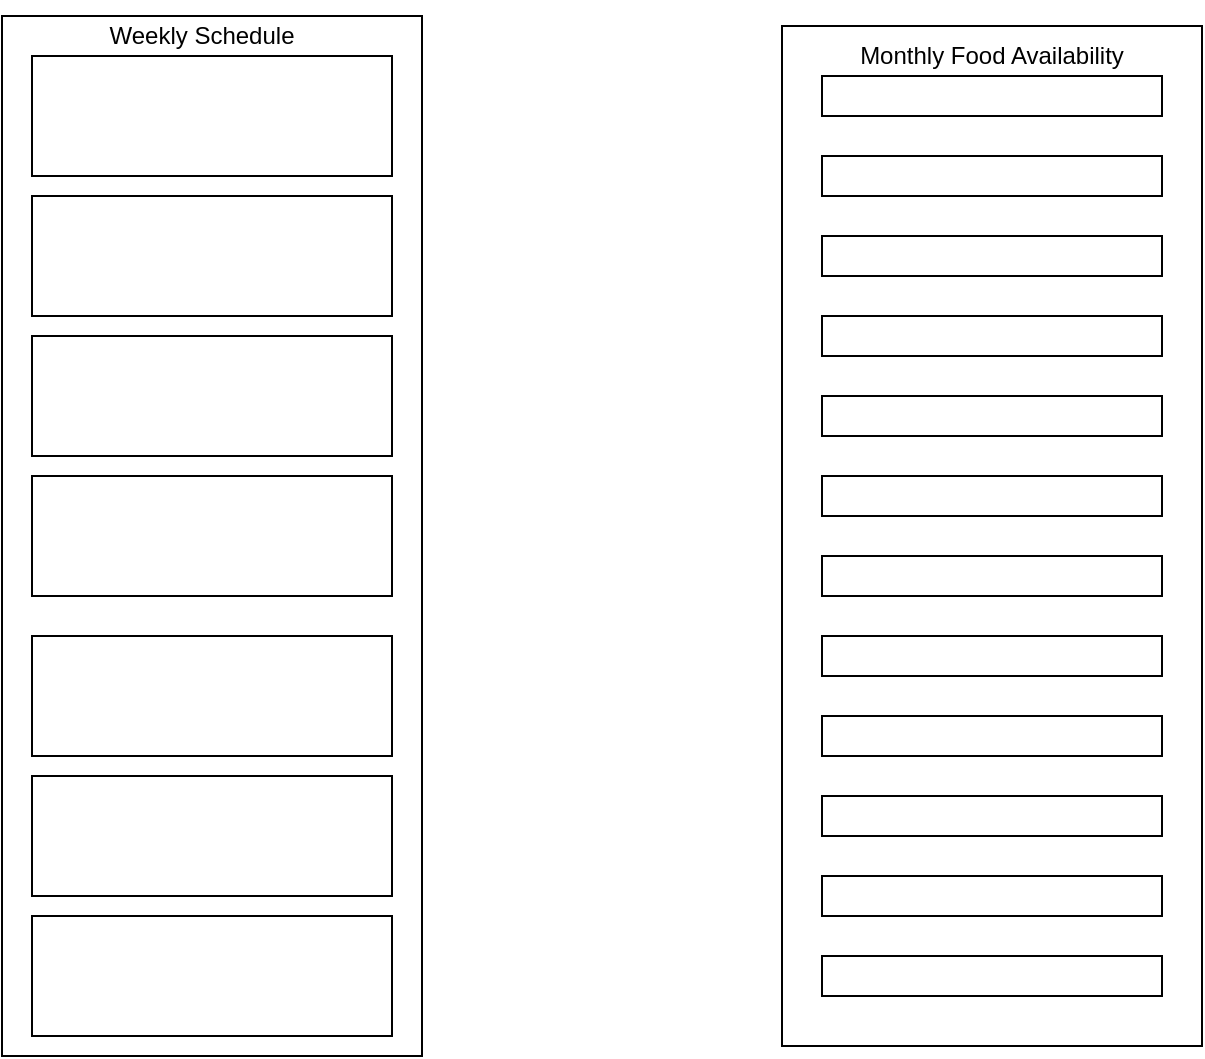 <mxfile version="14.4.8" type="github">
  <diagram id="rz1OlzjWp0s_iBaFRuhq" name="Page-1">
    <mxGraphModel dx="1102" dy="582" grid="1" gridSize="10" guides="1" tooltips="1" connect="1" arrows="1" fold="1" page="1" pageScale="1" pageWidth="850" pageHeight="1100" math="0" shadow="0">
      <root>
        <mxCell id="0" />
        <mxCell id="1" parent="0" />
        <mxCell id="GGUQNb59tYoLwWSjv65G-9" style="edgeStyle=orthogonalEdgeStyle;rounded=0;orthogonalLoop=1;jettySize=auto;html=1;exitX=0.5;exitY=0;exitDx=0;exitDy=0;" edge="1" parent="1" source="GGUQNb59tYoLwWSjv65G-1">
          <mxGeometry relative="1" as="geometry">
            <mxPoint x="265" y="70" as="targetPoint" />
            <Array as="points">
              <mxPoint x="265" y="100" />
              <mxPoint x="265" y="100" />
            </Array>
          </mxGeometry>
        </mxCell>
        <mxCell id="GGUQNb59tYoLwWSjv65G-1" value="" style="rounded=0;whiteSpace=wrap;html=1;" vertex="1" parent="1">
          <mxGeometry x="160" y="30" width="210" height="520" as="geometry" />
        </mxCell>
        <mxCell id="GGUQNb59tYoLwWSjv65G-2" value="" style="rounded=0;whiteSpace=wrap;html=1;" vertex="1" parent="1">
          <mxGeometry x="550" y="35" width="210" height="510" as="geometry" />
        </mxCell>
        <mxCell id="GGUQNb59tYoLwWSjv65G-5" value="" style="rounded=0;whiteSpace=wrap;html=1;" vertex="1" parent="1">
          <mxGeometry x="175" y="190" width="180" height="60" as="geometry" />
        </mxCell>
        <mxCell id="GGUQNb59tYoLwWSjv65G-6" value="" style="rounded=0;whiteSpace=wrap;html=1;" vertex="1" parent="1">
          <mxGeometry x="175" y="260" width="180" height="60" as="geometry" />
        </mxCell>
        <mxCell id="GGUQNb59tYoLwWSjv65G-7" value="" style="rounded=0;whiteSpace=wrap;html=1;" vertex="1" parent="1">
          <mxGeometry x="175" y="340" width="180" height="60" as="geometry" />
        </mxCell>
        <mxCell id="GGUQNb59tYoLwWSjv65G-8" value="" style="rounded=0;whiteSpace=wrap;html=1;" vertex="1" parent="1">
          <mxGeometry x="175" y="410" width="180" height="60" as="geometry" />
        </mxCell>
        <mxCell id="GGUQNb59tYoLwWSjv65G-10" value="" style="rounded=0;whiteSpace=wrap;html=1;" vertex="1" parent="1">
          <mxGeometry x="175" y="480" width="180" height="60" as="geometry" />
        </mxCell>
        <mxCell id="GGUQNb59tYoLwWSjv65G-11" value="" style="rounded=0;whiteSpace=wrap;html=1;" vertex="1" parent="1">
          <mxGeometry x="175" y="120" width="180" height="60" as="geometry" />
        </mxCell>
        <mxCell id="GGUQNb59tYoLwWSjv65G-12" value="" style="rounded=0;whiteSpace=wrap;html=1;" vertex="1" parent="1">
          <mxGeometry x="175" y="50" width="180" height="60" as="geometry" />
        </mxCell>
        <mxCell id="GGUQNb59tYoLwWSjv65G-13" value="" style="rounded=0;whiteSpace=wrap;html=1;" vertex="1" parent="1">
          <mxGeometry x="570" y="60" width="170" height="20" as="geometry" />
        </mxCell>
        <mxCell id="GGUQNb59tYoLwWSjv65G-14" value="" style="rounded=0;whiteSpace=wrap;html=1;" vertex="1" parent="1">
          <mxGeometry x="570" y="100" width="170" height="20" as="geometry" />
        </mxCell>
        <mxCell id="GGUQNb59tYoLwWSjv65G-15" value="" style="rounded=0;whiteSpace=wrap;html=1;" vertex="1" parent="1">
          <mxGeometry x="570" y="140" width="170" height="20" as="geometry" />
        </mxCell>
        <mxCell id="GGUQNb59tYoLwWSjv65G-16" value="" style="rounded=0;whiteSpace=wrap;html=1;" vertex="1" parent="1">
          <mxGeometry x="570" y="180" width="170" height="20" as="geometry" />
        </mxCell>
        <mxCell id="GGUQNb59tYoLwWSjv65G-17" value="" style="rounded=0;whiteSpace=wrap;html=1;" vertex="1" parent="1">
          <mxGeometry x="570" y="220" width="170" height="20" as="geometry" />
        </mxCell>
        <mxCell id="GGUQNb59tYoLwWSjv65G-18" value="" style="rounded=0;whiteSpace=wrap;html=1;" vertex="1" parent="1">
          <mxGeometry x="570" y="260" width="170" height="20" as="geometry" />
        </mxCell>
        <mxCell id="GGUQNb59tYoLwWSjv65G-19" value="" style="rounded=0;whiteSpace=wrap;html=1;" vertex="1" parent="1">
          <mxGeometry x="570" y="300" width="170" height="20" as="geometry" />
        </mxCell>
        <mxCell id="GGUQNb59tYoLwWSjv65G-20" value="" style="rounded=0;whiteSpace=wrap;html=1;" vertex="1" parent="1">
          <mxGeometry x="570" y="340" width="170" height="20" as="geometry" />
        </mxCell>
        <mxCell id="GGUQNb59tYoLwWSjv65G-21" value="" style="rounded=0;whiteSpace=wrap;html=1;" vertex="1" parent="1">
          <mxGeometry x="570" y="380" width="170" height="20" as="geometry" />
        </mxCell>
        <mxCell id="GGUQNb59tYoLwWSjv65G-22" value="" style="rounded=0;whiteSpace=wrap;html=1;" vertex="1" parent="1">
          <mxGeometry x="570" y="420" width="170" height="20" as="geometry" />
        </mxCell>
        <mxCell id="GGUQNb59tYoLwWSjv65G-23" value="" style="rounded=0;whiteSpace=wrap;html=1;" vertex="1" parent="1">
          <mxGeometry x="570" y="460" width="170" height="20" as="geometry" />
        </mxCell>
        <mxCell id="GGUQNb59tYoLwWSjv65G-24" value="" style="rounded=0;whiteSpace=wrap;html=1;" vertex="1" parent="1">
          <mxGeometry x="570" y="500" width="170" height="20" as="geometry" />
        </mxCell>
        <mxCell id="GGUQNb59tYoLwWSjv65G-25" value="Weekly Schedule" style="text;html=1;strokeColor=none;fillColor=none;align=center;verticalAlign=middle;whiteSpace=wrap;rounded=0;" vertex="1" parent="1">
          <mxGeometry x="210" y="30" width="100" height="20" as="geometry" />
        </mxCell>
        <mxCell id="GGUQNb59tYoLwWSjv65G-26" value="Monthly Food Availability" style="text;html=1;strokeColor=none;fillColor=none;align=center;verticalAlign=middle;whiteSpace=wrap;rounded=0;" vertex="1" parent="1">
          <mxGeometry x="570" y="40" width="170" height="20" as="geometry" />
        </mxCell>
      </root>
    </mxGraphModel>
  </diagram>
</mxfile>

